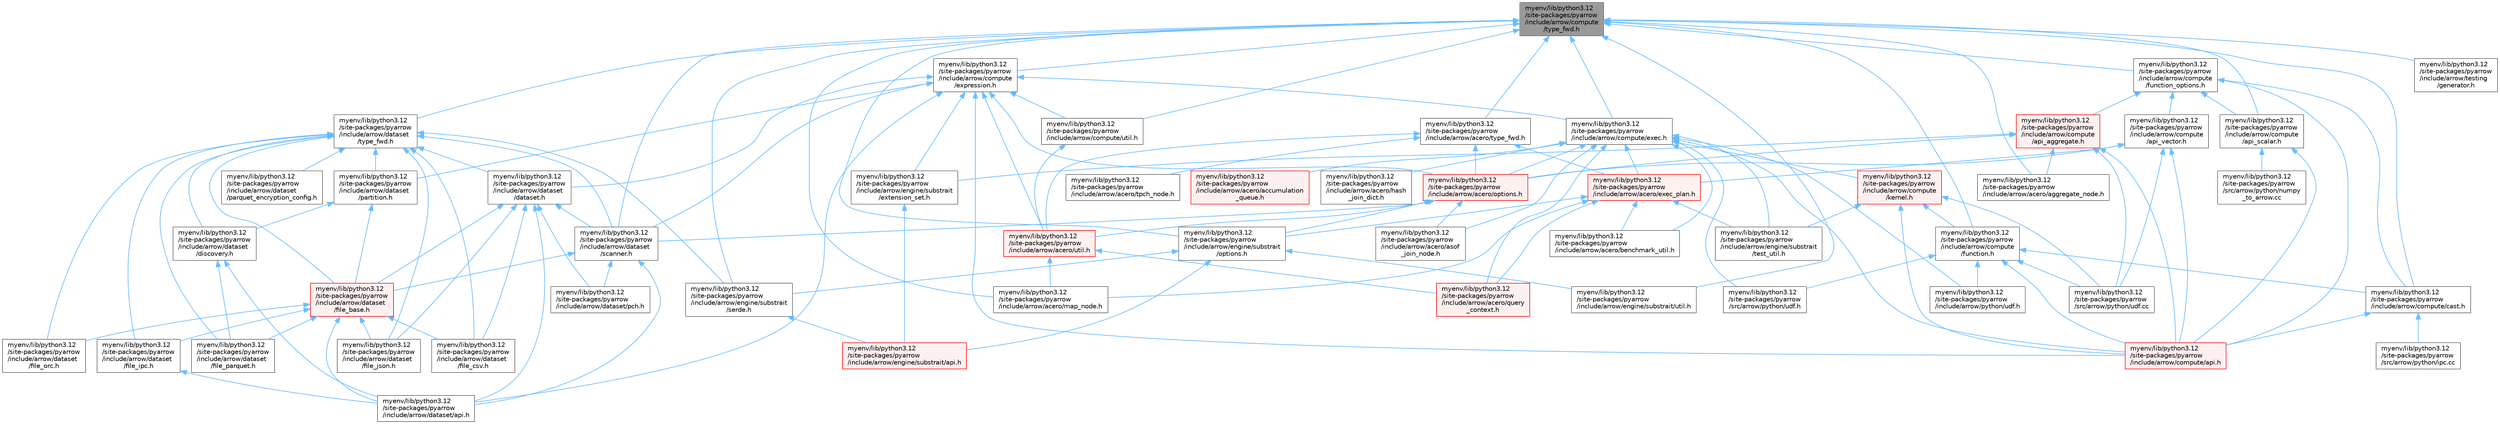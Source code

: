 digraph "myenv/lib/python3.12/site-packages/pyarrow/include/arrow/compute/type_fwd.h"
{
 // LATEX_PDF_SIZE
  bgcolor="transparent";
  edge [fontname=Helvetica,fontsize=10,labelfontname=Helvetica,labelfontsize=10];
  node [fontname=Helvetica,fontsize=10,shape=box,height=0.2,width=0.4];
  Node1 [id="Node000001",label="myenv/lib/python3.12\l/site-packages/pyarrow\l/include/arrow/compute\l/type_fwd.h",height=0.2,width=0.4,color="gray40", fillcolor="grey60", style="filled", fontcolor="black",tooltip=" "];
  Node1 -> Node2 [id="edge1_Node000001_Node000002",dir="back",color="steelblue1",style="solid",tooltip=" "];
  Node2 [id="Node000002",label="myenv/lib/python3.12\l/site-packages/pyarrow\l/include/arrow/acero/aggregate_node.h",height=0.2,width=0.4,color="grey40", fillcolor="white", style="filled",URL="$aggregate__node_8h.html",tooltip=" "];
  Node1 -> Node3 [id="edge2_Node000001_Node000003",dir="back",color="steelblue1",style="solid",tooltip=" "];
  Node3 [id="Node000003",label="myenv/lib/python3.12\l/site-packages/pyarrow\l/include/arrow/acero/map_node.h",height=0.2,width=0.4,color="grey40", fillcolor="white", style="filled",URL="$map__node_8h.html",tooltip=" "];
  Node1 -> Node4 [id="edge3_Node000001_Node000004",dir="back",color="steelblue1",style="solid",tooltip=" "];
  Node4 [id="Node000004",label="myenv/lib/python3.12\l/site-packages/pyarrow\l/include/arrow/acero/type_fwd.h",height=0.2,width=0.4,color="grey40", fillcolor="white", style="filled",URL="$arrow_2acero_2type__fwd_8h.html",tooltip=" "];
  Node4 -> Node5 [id="edge4_Node000004_Node000005",dir="back",color="steelblue1",style="solid",tooltip=" "];
  Node5 [id="Node000005",label="myenv/lib/python3.12\l/site-packages/pyarrow\l/include/arrow/acero/exec_plan.h",height=0.2,width=0.4,color="red", fillcolor="#FFF0F0", style="filled",URL="$exec__plan_8h.html",tooltip=" "];
  Node5 -> Node8 [id="edge5_Node000005_Node000008",dir="back",color="steelblue1",style="solid",tooltip=" "];
  Node8 [id="Node000008",label="myenv/lib/python3.12\l/site-packages/pyarrow\l/include/arrow/acero/benchmark_util.h",height=0.2,width=0.4,color="grey40", fillcolor="white", style="filled",URL="$arrow_2acero_2benchmark__util_8h.html",tooltip=" "];
  Node5 -> Node3 [id="edge6_Node000005_Node000003",dir="back",color="steelblue1",style="solid",tooltip=" "];
  Node5 -> Node9 [id="edge7_Node000005_Node000009",dir="back",color="steelblue1",style="solid",tooltip=" "];
  Node9 [id="Node000009",label="myenv/lib/python3.12\l/site-packages/pyarrow\l/include/arrow/acero/query\l_context.h",height=0.2,width=0.4,color="red", fillcolor="#FFF0F0", style="filled",URL="$query__context_8h.html",tooltip=" "];
  Node5 -> Node11 [id="edge8_Node000005_Node000011",dir="back",color="steelblue1",style="solid",tooltip=" "];
  Node11 [id="Node000011",label="myenv/lib/python3.12\l/site-packages/pyarrow\l/include/arrow/engine/substrait\l/options.h",height=0.2,width=0.4,color="grey40", fillcolor="white", style="filled",URL="$engine_2substrait_2options_8h.html",tooltip=" "];
  Node11 -> Node12 [id="edge9_Node000011_Node000012",dir="back",color="steelblue1",style="solid",tooltip=" "];
  Node12 [id="Node000012",label="myenv/lib/python3.12\l/site-packages/pyarrow\l/include/arrow/engine/substrait/api.h",height=0.2,width=0.4,color="red", fillcolor="#FFF0F0", style="filled",URL="$include_2arrow_2engine_2substrait_2api_8h.html",tooltip=" "];
  Node11 -> Node14 [id="edge10_Node000011_Node000014",dir="back",color="steelblue1",style="solid",tooltip=" "];
  Node14 [id="Node000014",label="myenv/lib/python3.12\l/site-packages/pyarrow\l/include/arrow/engine/substrait\l/serde.h",height=0.2,width=0.4,color="grey40", fillcolor="white", style="filled",URL="$serde_8h.html",tooltip=" "];
  Node14 -> Node12 [id="edge11_Node000014_Node000012",dir="back",color="steelblue1",style="solid",tooltip=" "];
  Node11 -> Node15 [id="edge12_Node000011_Node000015",dir="back",color="steelblue1",style="solid",tooltip=" "];
  Node15 [id="Node000015",label="myenv/lib/python3.12\l/site-packages/pyarrow\l/include/arrow/engine/substrait/util.h",height=0.2,width=0.4,color="grey40", fillcolor="white", style="filled",URL="$engine_2substrait_2util_8h.html",tooltip=" "];
  Node5 -> Node17 [id="edge13_Node000005_Node000017",dir="back",color="steelblue1",style="solid",tooltip=" "];
  Node17 [id="Node000017",label="myenv/lib/python3.12\l/site-packages/pyarrow\l/include/arrow/engine/substrait\l/test_util.h",height=0.2,width=0.4,color="grey40", fillcolor="white", style="filled",URL="$arrow_2engine_2substrait_2test__util_8h.html",tooltip=" "];
  Node4 -> Node18 [id="edge14_Node000004_Node000018",dir="back",color="steelblue1",style="solid",tooltip=" "];
  Node18 [id="Node000018",label="myenv/lib/python3.12\l/site-packages/pyarrow\l/include/arrow/acero/options.h",height=0.2,width=0.4,color="red", fillcolor="#FFF0F0", style="filled",URL="$acero_2options_8h.html",tooltip=" "];
  Node18 -> Node19 [id="edge15_Node000018_Node000019",dir="back",color="steelblue1",style="solid",tooltip=" "];
  Node19 [id="Node000019",label="myenv/lib/python3.12\l/site-packages/pyarrow\l/include/arrow/acero/asof\l_join_node.h",height=0.2,width=0.4,color="grey40", fillcolor="white", style="filled",URL="$asof__join__node_8h.html",tooltip=" "];
  Node18 -> Node23 [id="edge16_Node000018_Node000023",dir="back",color="steelblue1",style="solid",tooltip=" "];
  Node23 [id="Node000023",label="myenv/lib/python3.12\l/site-packages/pyarrow\l/include/arrow/acero/util.h",height=0.2,width=0.4,color="red", fillcolor="#FFF0F0", style="filled",URL="$acero_2util_8h.html",tooltip=" "];
  Node23 -> Node3 [id="edge17_Node000023_Node000003",dir="back",color="steelblue1",style="solid",tooltip=" "];
  Node23 -> Node9 [id="edge18_Node000023_Node000009",dir="back",color="steelblue1",style="solid",tooltip=" "];
  Node18 -> Node26 [id="edge19_Node000018_Node000026",dir="back",color="steelblue1",style="solid",tooltip=" "];
  Node26 [id="Node000026",label="myenv/lib/python3.12\l/site-packages/pyarrow\l/include/arrow/dataset\l/scanner.h",height=0.2,width=0.4,color="grey40", fillcolor="white", style="filled",URL="$scanner_8h.html",tooltip=" "];
  Node26 -> Node27 [id="edge20_Node000026_Node000027",dir="back",color="steelblue1",style="solid",tooltip=" "];
  Node27 [id="Node000027",label="myenv/lib/python3.12\l/site-packages/pyarrow\l/include/arrow/dataset/api.h",height=0.2,width=0.4,color="grey40", fillcolor="white", style="filled",URL="$include_2arrow_2dataset_2api_8h.html",tooltip=" "];
  Node26 -> Node28 [id="edge21_Node000026_Node000028",dir="back",color="steelblue1",style="solid",tooltip=" "];
  Node28 [id="Node000028",label="myenv/lib/python3.12\l/site-packages/pyarrow\l/include/arrow/dataset\l/file_base.h",height=0.2,width=0.4,color="red", fillcolor="#FFF0F0", style="filled",URL="$file__base_8h.html",tooltip=" "];
  Node28 -> Node27 [id="edge22_Node000028_Node000027",dir="back",color="steelblue1",style="solid",tooltip=" "];
  Node28 -> Node30 [id="edge23_Node000028_Node000030",dir="back",color="steelblue1",style="solid",tooltip=" "];
  Node30 [id="Node000030",label="myenv/lib/python3.12\l/site-packages/pyarrow\l/include/arrow/dataset\l/file_csv.h",height=0.2,width=0.4,color="grey40", fillcolor="white", style="filled",URL="$file__csv_8h.html",tooltip=" "];
  Node28 -> Node31 [id="edge24_Node000028_Node000031",dir="back",color="steelblue1",style="solid",tooltip=" "];
  Node31 [id="Node000031",label="myenv/lib/python3.12\l/site-packages/pyarrow\l/include/arrow/dataset\l/file_ipc.h",height=0.2,width=0.4,color="grey40", fillcolor="white", style="filled",URL="$file__ipc_8h.html",tooltip=" "];
  Node31 -> Node27 [id="edge25_Node000031_Node000027",dir="back",color="steelblue1",style="solid",tooltip=" "];
  Node28 -> Node32 [id="edge26_Node000028_Node000032",dir="back",color="steelblue1",style="solid",tooltip=" "];
  Node32 [id="Node000032",label="myenv/lib/python3.12\l/site-packages/pyarrow\l/include/arrow/dataset\l/file_json.h",height=0.2,width=0.4,color="grey40", fillcolor="white", style="filled",URL="$file__json_8h.html",tooltip=" "];
  Node28 -> Node33 [id="edge27_Node000028_Node000033",dir="back",color="steelblue1",style="solid",tooltip=" "];
  Node33 [id="Node000033",label="myenv/lib/python3.12\l/site-packages/pyarrow\l/include/arrow/dataset\l/file_orc.h",height=0.2,width=0.4,color="grey40", fillcolor="white", style="filled",URL="$file__orc_8h.html",tooltip=" "];
  Node28 -> Node34 [id="edge28_Node000028_Node000034",dir="back",color="steelblue1",style="solid",tooltip=" "];
  Node34 [id="Node000034",label="myenv/lib/python3.12\l/site-packages/pyarrow\l/include/arrow/dataset\l/file_parquet.h",height=0.2,width=0.4,color="grey40", fillcolor="white", style="filled",URL="$file__parquet_8h.html",tooltip=" "];
  Node26 -> Node35 [id="edge29_Node000026_Node000035",dir="back",color="steelblue1",style="solid",tooltip=" "];
  Node35 [id="Node000035",label="myenv/lib/python3.12\l/site-packages/pyarrow\l/include/arrow/dataset/pch.h",height=0.2,width=0.4,color="grey40", fillcolor="white", style="filled",URL="$include_2arrow_2dataset_2pch_8h.html",tooltip=" "];
  Node18 -> Node11 [id="edge30_Node000018_Node000011",dir="back",color="steelblue1",style="solid",tooltip=" "];
  Node4 -> Node36 [id="edge31_Node000004_Node000036",dir="back",color="steelblue1",style="solid",tooltip=" "];
  Node36 [id="Node000036",label="myenv/lib/python3.12\l/site-packages/pyarrow\l/include/arrow/acero/tpch_node.h",height=0.2,width=0.4,color="grey40", fillcolor="white", style="filled",URL="$tpch__node_8h.html",tooltip=" "];
  Node4 -> Node23 [id="edge32_Node000004_Node000023",dir="back",color="steelblue1",style="solid",tooltip=" "];
  Node1 -> Node37 [id="edge33_Node000001_Node000037",dir="back",color="steelblue1",style="solid",tooltip=" "];
  Node37 [id="Node000037",label="myenv/lib/python3.12\l/site-packages/pyarrow\l/include/arrow/compute\l/api_scalar.h",height=0.2,width=0.4,color="grey40", fillcolor="white", style="filled",URL="$api__scalar_8h.html",tooltip=" "];
  Node37 -> Node38 [id="edge34_Node000037_Node000038",dir="back",color="steelblue1",style="solid",tooltip=" "];
  Node38 [id="Node000038",label="myenv/lib/python3.12\l/site-packages/pyarrow\l/include/arrow/compute/api.h",height=0.2,width=0.4,color="red", fillcolor="#FFF0F0", style="filled",URL="$include_2arrow_2compute_2api_8h.html",tooltip=" "];
  Node37 -> Node43 [id="edge35_Node000037_Node000043",dir="back",color="steelblue1",style="solid",tooltip=" "];
  Node43 [id="Node000043",label="myenv/lib/python3.12\l/site-packages/pyarrow\l/src/arrow/python/numpy\l_to_arrow.cc",height=0.2,width=0.4,color="grey40", fillcolor="white", style="filled",URL="$numpy__to__arrow_8cc.html",tooltip=" "];
  Node1 -> Node44 [id="edge36_Node000001_Node000044",dir="back",color="steelblue1",style="solid",tooltip=" "];
  Node44 [id="Node000044",label="myenv/lib/python3.12\l/site-packages/pyarrow\l/include/arrow/compute/cast.h",height=0.2,width=0.4,color="grey40", fillcolor="white", style="filled",URL="$cast_8h.html",tooltip=" "];
  Node44 -> Node38 [id="edge37_Node000044_Node000038",dir="back",color="steelblue1",style="solid",tooltip=" "];
  Node44 -> Node45 [id="edge38_Node000044_Node000045",dir="back",color="steelblue1",style="solid",tooltip=" "];
  Node45 [id="Node000045",label="myenv/lib/python3.12\l/site-packages/pyarrow\l/src/arrow/python/ipc.cc",height=0.2,width=0.4,color="grey40", fillcolor="white", style="filled",URL="$ipc_8cc.html",tooltip=" "];
  Node1 -> Node46 [id="edge39_Node000001_Node000046",dir="back",color="steelblue1",style="solid",tooltip=" "];
  Node46 [id="Node000046",label="myenv/lib/python3.12\l/site-packages/pyarrow\l/include/arrow/compute/exec.h",height=0.2,width=0.4,color="grey40", fillcolor="white", style="filled",URL="$exec_8h.html",tooltip=" "];
  Node46 -> Node47 [id="edge40_Node000046_Node000047",dir="back",color="steelblue1",style="solid",tooltip=" "];
  Node47 [id="Node000047",label="myenv/lib/python3.12\l/site-packages/pyarrow\l/include/arrow/acero/accumulation\l_queue.h",height=0.2,width=0.4,color="red", fillcolor="#FFF0F0", style="filled",URL="$accumulation__queue_8h.html",tooltip=" "];
  Node46 -> Node19 [id="edge41_Node000046_Node000019",dir="back",color="steelblue1",style="solid",tooltip=" "];
  Node46 -> Node8 [id="edge42_Node000046_Node000008",dir="back",color="steelblue1",style="solid",tooltip=" "];
  Node46 -> Node5 [id="edge43_Node000046_Node000005",dir="back",color="steelblue1",style="solid",tooltip=" "];
  Node46 -> Node48 [id="edge44_Node000046_Node000048",dir="back",color="steelblue1",style="solid",tooltip=" "];
  Node48 [id="Node000048",label="myenv/lib/python3.12\l/site-packages/pyarrow\l/include/arrow/acero/hash\l_join_dict.h",height=0.2,width=0.4,color="grey40", fillcolor="white", style="filled",URL="$hash__join__dict_8h.html",tooltip=" "];
  Node46 -> Node18 [id="edge45_Node000046_Node000018",dir="back",color="steelblue1",style="solid",tooltip=" "];
  Node46 -> Node9 [id="edge46_Node000046_Node000009",dir="back",color="steelblue1",style="solid",tooltip=" "];
  Node46 -> Node38 [id="edge47_Node000046_Node000038",dir="back",color="steelblue1",style="solid",tooltip=" "];
  Node46 -> Node49 [id="edge48_Node000046_Node000049",dir="back",color="steelblue1",style="solid",tooltip=" "];
  Node49 [id="Node000049",label="myenv/lib/python3.12\l/site-packages/pyarrow\l/include/arrow/compute\l/kernel.h",height=0.2,width=0.4,color="red", fillcolor="#FFF0F0", style="filled",URL="$kernel_8h.html",tooltip=" "];
  Node49 -> Node38 [id="edge49_Node000049_Node000038",dir="back",color="steelblue1",style="solid",tooltip=" "];
  Node49 -> Node50 [id="edge50_Node000049_Node000050",dir="back",color="steelblue1",style="solid",tooltip=" "];
  Node50 [id="Node000050",label="myenv/lib/python3.12\l/site-packages/pyarrow\l/include/arrow/compute\l/function.h",height=0.2,width=0.4,color="grey40", fillcolor="white", style="filled",URL="$function_8h.html",tooltip=" "];
  Node50 -> Node38 [id="edge51_Node000050_Node000038",dir="back",color="steelblue1",style="solid",tooltip=" "];
  Node50 -> Node44 [id="edge52_Node000050_Node000044",dir="back",color="steelblue1",style="solid",tooltip=" "];
  Node50 -> Node51 [id="edge53_Node000050_Node000051",dir="back",color="steelblue1",style="solid",tooltip=" "];
  Node51 [id="Node000051",label="myenv/lib/python3.12\l/site-packages/pyarrow\l/include/arrow/python/udf.h",height=0.2,width=0.4,color="grey40", fillcolor="white", style="filled",URL="$include_2arrow_2python_2udf_8h.html",tooltip=" "];
  Node50 -> Node52 [id="edge54_Node000050_Node000052",dir="back",color="steelblue1",style="solid",tooltip=" "];
  Node52 [id="Node000052",label="myenv/lib/python3.12\l/site-packages/pyarrow\l/src/arrow/python/udf.cc",height=0.2,width=0.4,color="grey40", fillcolor="white", style="filled",URL="$udf_8cc.html",tooltip=" "];
  Node50 -> Node53 [id="edge55_Node000050_Node000053",dir="back",color="steelblue1",style="solid",tooltip=" "];
  Node53 [id="Node000053",label="myenv/lib/python3.12\l/site-packages/pyarrow\l/src/arrow/python/udf.h",height=0.2,width=0.4,color="grey40", fillcolor="white", style="filled",URL="$src_2arrow_2python_2udf_8h.html",tooltip=" "];
  Node49 -> Node17 [id="edge56_Node000049_Node000017",dir="back",color="steelblue1",style="solid",tooltip=" "];
  Node49 -> Node52 [id="edge57_Node000049_Node000052",dir="back",color="steelblue1",style="solid",tooltip=" "];
  Node46 -> Node17 [id="edge58_Node000046_Node000017",dir="back",color="steelblue1",style="solid",tooltip=" "];
  Node46 -> Node51 [id="edge59_Node000046_Node000051",dir="back",color="steelblue1",style="solid",tooltip=" "];
  Node46 -> Node53 [id="edge60_Node000046_Node000053",dir="back",color="steelblue1",style="solid",tooltip=" "];
  Node1 -> Node55 [id="edge61_Node000001_Node000055",dir="back",color="steelblue1",style="solid",tooltip=" "];
  Node55 [id="Node000055",label="myenv/lib/python3.12\l/site-packages/pyarrow\l/include/arrow/compute\l/expression.h",height=0.2,width=0.4,color="grey40", fillcolor="white", style="filled",URL="$expression_8h.html",tooltip=" "];
  Node55 -> Node18 [id="edge62_Node000055_Node000018",dir="back",color="steelblue1",style="solid",tooltip=" "];
  Node55 -> Node23 [id="edge63_Node000055_Node000023",dir="back",color="steelblue1",style="solid",tooltip=" "];
  Node55 -> Node38 [id="edge64_Node000055_Node000038",dir="back",color="steelblue1",style="solid",tooltip=" "];
  Node55 -> Node46 [id="edge65_Node000055_Node000046",dir="back",color="steelblue1",style="solid",tooltip=" "];
  Node55 -> Node56 [id="edge66_Node000055_Node000056",dir="back",color="steelblue1",style="solid",tooltip=" "];
  Node56 [id="Node000056",label="myenv/lib/python3.12\l/site-packages/pyarrow\l/include/arrow/compute/util.h",height=0.2,width=0.4,color="grey40", fillcolor="white", style="filled",URL="$compute_2util_8h.html",tooltip=" "];
  Node56 -> Node23 [id="edge67_Node000056_Node000023",dir="back",color="steelblue1",style="solid",tooltip=" "];
  Node55 -> Node27 [id="edge68_Node000055_Node000027",dir="back",color="steelblue1",style="solid",tooltip=" "];
  Node55 -> Node57 [id="edge69_Node000055_Node000057",dir="back",color="steelblue1",style="solid",tooltip=" "];
  Node57 [id="Node000057",label="myenv/lib/python3.12\l/site-packages/pyarrow\l/include/arrow/dataset\l/dataset.h",height=0.2,width=0.4,color="grey40", fillcolor="white", style="filled",URL="$dataset_8h.html",tooltip=" "];
  Node57 -> Node27 [id="edge70_Node000057_Node000027",dir="back",color="steelblue1",style="solid",tooltip=" "];
  Node57 -> Node28 [id="edge71_Node000057_Node000028",dir="back",color="steelblue1",style="solid",tooltip=" "];
  Node57 -> Node30 [id="edge72_Node000057_Node000030",dir="back",color="steelblue1",style="solid",tooltip=" "];
  Node57 -> Node32 [id="edge73_Node000057_Node000032",dir="back",color="steelblue1",style="solid",tooltip=" "];
  Node57 -> Node35 [id="edge74_Node000057_Node000035",dir="back",color="steelblue1",style="solid",tooltip=" "];
  Node57 -> Node26 [id="edge75_Node000057_Node000026",dir="back",color="steelblue1",style="solid",tooltip=" "];
  Node55 -> Node58 [id="edge76_Node000055_Node000058",dir="back",color="steelblue1",style="solid",tooltip=" "];
  Node58 [id="Node000058",label="myenv/lib/python3.12\l/site-packages/pyarrow\l/include/arrow/dataset\l/partition.h",height=0.2,width=0.4,color="grey40", fillcolor="white", style="filled",URL="$partition_8h.html",tooltip=" "];
  Node58 -> Node59 [id="edge77_Node000058_Node000059",dir="back",color="steelblue1",style="solid",tooltip=" "];
  Node59 [id="Node000059",label="myenv/lib/python3.12\l/site-packages/pyarrow\l/include/arrow/dataset\l/discovery.h",height=0.2,width=0.4,color="grey40", fillcolor="white", style="filled",URL="$discovery_8h.html",tooltip=" "];
  Node59 -> Node27 [id="edge78_Node000059_Node000027",dir="back",color="steelblue1",style="solid",tooltip=" "];
  Node59 -> Node34 [id="edge79_Node000059_Node000034",dir="back",color="steelblue1",style="solid",tooltip=" "];
  Node58 -> Node28 [id="edge80_Node000058_Node000028",dir="back",color="steelblue1",style="solid",tooltip=" "];
  Node55 -> Node26 [id="edge81_Node000055_Node000026",dir="back",color="steelblue1",style="solid",tooltip=" "];
  Node55 -> Node60 [id="edge82_Node000055_Node000060",dir="back",color="steelblue1",style="solid",tooltip=" "];
  Node60 [id="Node000060",label="myenv/lib/python3.12\l/site-packages/pyarrow\l/include/arrow/engine/substrait\l/extension_set.h",height=0.2,width=0.4,color="grey40", fillcolor="white", style="filled",URL="$extension__set_8h.html",tooltip=" "];
  Node60 -> Node12 [id="edge83_Node000060_Node000012",dir="back",color="steelblue1",style="solid",tooltip=" "];
  Node1 -> Node50 [id="edge84_Node000001_Node000050",dir="back",color="steelblue1",style="solid",tooltip=" "];
  Node1 -> Node61 [id="edge85_Node000001_Node000061",dir="back",color="steelblue1",style="solid",tooltip=" "];
  Node61 [id="Node000061",label="myenv/lib/python3.12\l/site-packages/pyarrow\l/include/arrow/compute\l/function_options.h",height=0.2,width=0.4,color="grey40", fillcolor="white", style="filled",URL="$function__options_8h.html",tooltip=" "];
  Node61 -> Node38 [id="edge86_Node000061_Node000038",dir="back",color="steelblue1",style="solid",tooltip=" "];
  Node61 -> Node62 [id="edge87_Node000061_Node000062",dir="back",color="steelblue1",style="solid",tooltip=" "];
  Node62 [id="Node000062",label="myenv/lib/python3.12\l/site-packages/pyarrow\l/include/arrow/compute\l/api_aggregate.h",height=0.2,width=0.4,color="red", fillcolor="#FFF0F0", style="filled",URL="$api__aggregate_8h.html",tooltip=" "];
  Node62 -> Node2 [id="edge88_Node000062_Node000002",dir="back",color="steelblue1",style="solid",tooltip=" "];
  Node62 -> Node18 [id="edge89_Node000062_Node000018",dir="back",color="steelblue1",style="solid",tooltip=" "];
  Node62 -> Node38 [id="edge90_Node000062_Node000038",dir="back",color="steelblue1",style="solid",tooltip=" "];
  Node62 -> Node60 [id="edge91_Node000062_Node000060",dir="back",color="steelblue1",style="solid",tooltip=" "];
  Node62 -> Node52 [id="edge92_Node000062_Node000052",dir="back",color="steelblue1",style="solid",tooltip=" "];
  Node61 -> Node37 [id="edge93_Node000061_Node000037",dir="back",color="steelblue1",style="solid",tooltip=" "];
  Node61 -> Node63 [id="edge94_Node000061_Node000063",dir="back",color="steelblue1",style="solid",tooltip=" "];
  Node63 [id="Node000063",label="myenv/lib/python3.12\l/site-packages/pyarrow\l/include/arrow/compute\l/api_vector.h",height=0.2,width=0.4,color="grey40", fillcolor="white", style="filled",URL="$api__vector_8h.html",tooltip=" "];
  Node63 -> Node5 [id="edge95_Node000063_Node000005",dir="back",color="steelblue1",style="solid",tooltip=" "];
  Node63 -> Node18 [id="edge96_Node000063_Node000018",dir="back",color="steelblue1",style="solid",tooltip=" "];
  Node63 -> Node38 [id="edge97_Node000063_Node000038",dir="back",color="steelblue1",style="solid",tooltip=" "];
  Node63 -> Node52 [id="edge98_Node000063_Node000052",dir="back",color="steelblue1",style="solid",tooltip=" "];
  Node61 -> Node44 [id="edge99_Node000061_Node000044",dir="back",color="steelblue1",style="solid",tooltip=" "];
  Node1 -> Node56 [id="edge100_Node000001_Node000056",dir="back",color="steelblue1",style="solid",tooltip=" "];
  Node1 -> Node26 [id="edge101_Node000001_Node000026",dir="back",color="steelblue1",style="solid",tooltip=" "];
  Node1 -> Node64 [id="edge102_Node000001_Node000064",dir="back",color="steelblue1",style="solid",tooltip=" "];
  Node64 [id="Node000064",label="myenv/lib/python3.12\l/site-packages/pyarrow\l/include/arrow/dataset\l/type_fwd.h",height=0.2,width=0.4,color="grey40", fillcolor="white", style="filled",URL="$arrow_2dataset_2type__fwd_8h.html",tooltip=" "];
  Node64 -> Node57 [id="edge103_Node000064_Node000057",dir="back",color="steelblue1",style="solid",tooltip=" "];
  Node64 -> Node59 [id="edge104_Node000064_Node000059",dir="back",color="steelblue1",style="solid",tooltip=" "];
  Node64 -> Node28 [id="edge105_Node000064_Node000028",dir="back",color="steelblue1",style="solid",tooltip=" "];
  Node64 -> Node30 [id="edge106_Node000064_Node000030",dir="back",color="steelblue1",style="solid",tooltip=" "];
  Node64 -> Node31 [id="edge107_Node000064_Node000031",dir="back",color="steelblue1",style="solid",tooltip=" "];
  Node64 -> Node32 [id="edge108_Node000064_Node000032",dir="back",color="steelblue1",style="solid",tooltip=" "];
  Node64 -> Node33 [id="edge109_Node000064_Node000033",dir="back",color="steelblue1",style="solid",tooltip=" "];
  Node64 -> Node34 [id="edge110_Node000064_Node000034",dir="back",color="steelblue1",style="solid",tooltip=" "];
  Node64 -> Node65 [id="edge111_Node000064_Node000065",dir="back",color="steelblue1",style="solid",tooltip=" "];
  Node65 [id="Node000065",label="myenv/lib/python3.12\l/site-packages/pyarrow\l/include/arrow/dataset\l/parquet_encryption_config.h",height=0.2,width=0.4,color="grey40", fillcolor="white", style="filled",URL="$parquet__encryption__config_8h.html",tooltip=" "];
  Node64 -> Node58 [id="edge112_Node000064_Node000058",dir="back",color="steelblue1",style="solid",tooltip=" "];
  Node64 -> Node26 [id="edge113_Node000064_Node000026",dir="back",color="steelblue1",style="solid",tooltip=" "];
  Node64 -> Node14 [id="edge114_Node000064_Node000014",dir="back",color="steelblue1",style="solid",tooltip=" "];
  Node1 -> Node11 [id="edge115_Node000001_Node000011",dir="back",color="steelblue1",style="solid",tooltip=" "];
  Node1 -> Node14 [id="edge116_Node000001_Node000014",dir="back",color="steelblue1",style="solid",tooltip=" "];
  Node1 -> Node15 [id="edge117_Node000001_Node000015",dir="back",color="steelblue1",style="solid",tooltip=" "];
  Node1 -> Node66 [id="edge118_Node000001_Node000066",dir="back",color="steelblue1",style="solid",tooltip=" "];
  Node66 [id="Node000066",label="myenv/lib/python3.12\l/site-packages/pyarrow\l/include/arrow/testing\l/generator.h",height=0.2,width=0.4,color="grey40", fillcolor="white", style="filled",URL="$generator_8h.html",tooltip=" "];
}

